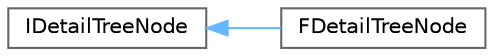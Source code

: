 digraph "Graphical Class Hierarchy"
{
 // INTERACTIVE_SVG=YES
 // LATEX_PDF_SIZE
  bgcolor="transparent";
  edge [fontname=Helvetica,fontsize=10,labelfontname=Helvetica,labelfontsize=10];
  node [fontname=Helvetica,fontsize=10,shape=box,height=0.2,width=0.4];
  rankdir="LR";
  Node0 [id="Node000000",label="IDetailTreeNode",height=0.2,width=0.4,color="grey40", fillcolor="white", style="filled",URL="$dc/dd3/classIDetailTreeNode.html",tooltip=" "];
  Node0 -> Node1 [id="edge5374_Node000000_Node000001",dir="back",color="steelblue1",style="solid",tooltip=" "];
  Node1 [id="Node000001",label="FDetailTreeNode",height=0.2,width=0.4,color="grey40", fillcolor="white", style="filled",URL="$dc/dfd/classFDetailTreeNode.html",tooltip=" "];
}
